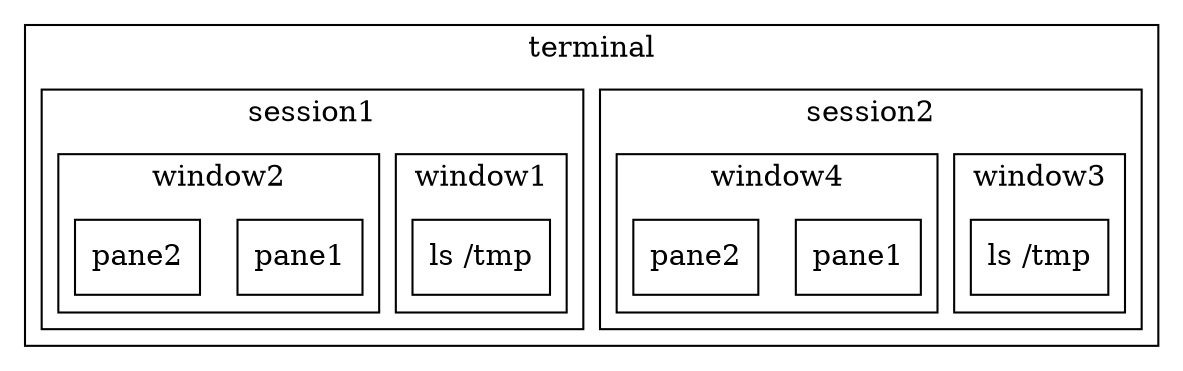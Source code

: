 digraph tmux{
    node[shape=record]
    subgraph cluster_terminal{
      label ="terminal";
      subgraph cluster_session2{
        label = "session2";
        subgraph cluster_window3 {
          label="window3";
          store6 [label="ls /tmp"];
        }
        subgraph cluster_window4 {
          label="window4";
          store7 [label="pane1"]
          store8 [label="pane2"]
        }
      }
      subgraph cluster_session1{
        label = "session1";

        subgraph cluster_window1 {
          label="window1";
          store2 [label="ls /tmp"];
        }
        subgraph cluster_window2 {
          label="window2";
          store3 [label="pane1"]
          store4 [label="pane2"]
        }
      }
    }
}
